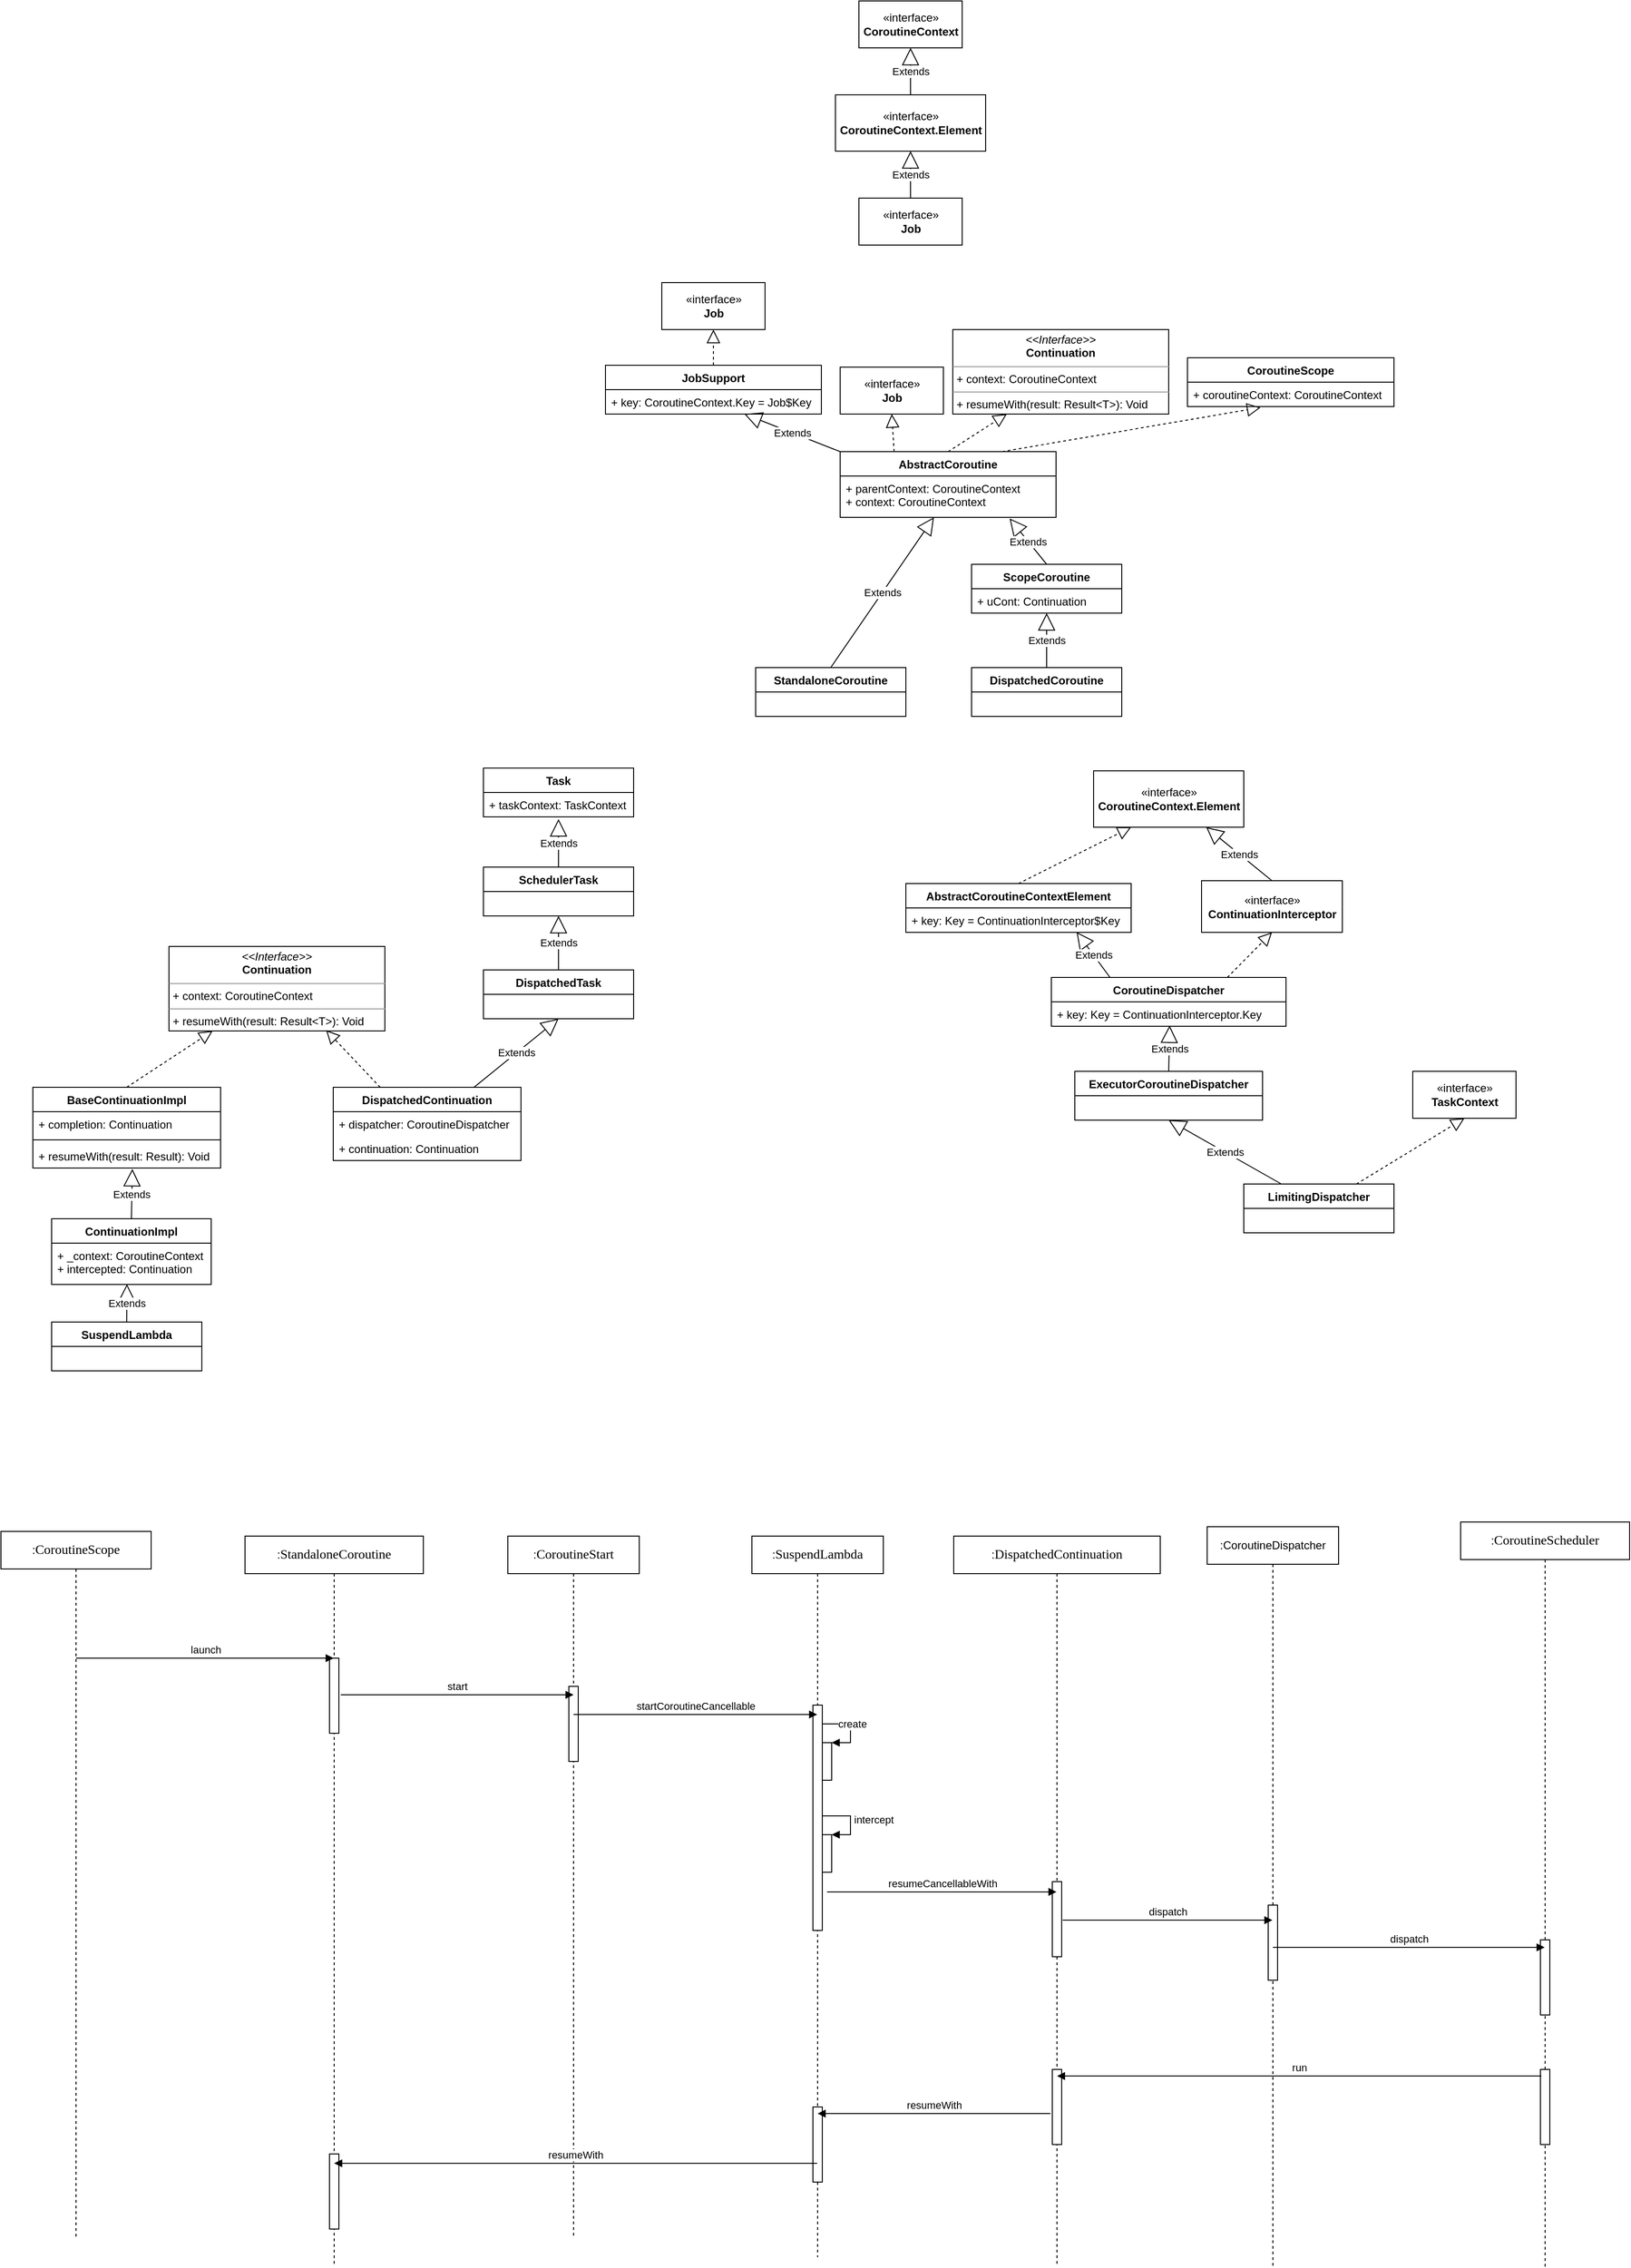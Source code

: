 <mxfile version="12.7.9" type="github">
  <diagram id="YVwwUFSBEWBznUN9K4sI" name="Page-1">
    <mxGraphModel dx="2864" dy="2218" grid="1" gridSize="10" guides="1" tooltips="1" connect="1" arrows="1" fold="1" page="1" pageScale="1" pageWidth="827" pageHeight="1169" math="0" shadow="0">
      <root>
        <mxCell id="0" />
        <mxCell id="1" parent="0" />
        <mxCell id="OOlHYQ89g5gza0GrWCt2-1" value="CoroutineScope" style="swimlane;fontStyle=1;align=center;verticalAlign=top;childLayout=stackLayout;horizontal=1;startSize=26;horizontalStack=0;resizeParent=1;resizeParentMax=0;resizeLast=0;collapsible=1;marginBottom=0;" parent="1" vertex="1">
          <mxGeometry x="770" y="90" width="220" height="52" as="geometry" />
        </mxCell>
        <mxCell id="OOlHYQ89g5gza0GrWCt2-2" value="+ coroutineContext: CoroutineContext" style="text;strokeColor=none;fillColor=none;align=left;verticalAlign=top;spacingLeft=4;spacingRight=4;overflow=hidden;rotatable=0;points=[[0,0.5],[1,0.5]];portConstraint=eastwest;" parent="OOlHYQ89g5gza0GrWCt2-1" vertex="1">
          <mxGeometry y="26" width="220" height="26" as="geometry" />
        </mxCell>
        <mxCell id="OOlHYQ89g5gza0GrWCt2-6" value="StandaloneCoroutine" style="swimlane;fontStyle=1;align=center;verticalAlign=top;childLayout=stackLayout;horizontal=1;startSize=26;horizontalStack=0;resizeParent=1;resizeParentMax=0;resizeLast=0;collapsible=1;marginBottom=0;" parent="1" vertex="1">
          <mxGeometry x="310" y="420" width="160" height="52" as="geometry" />
        </mxCell>
        <mxCell id="OOlHYQ89g5gza0GrWCt2-10" value="AbstractCoroutine" style="swimlane;fontStyle=1;align=center;verticalAlign=top;childLayout=stackLayout;horizontal=1;startSize=26;horizontalStack=0;resizeParent=1;resizeParentMax=0;resizeLast=0;collapsible=1;marginBottom=0;" parent="1" vertex="1">
          <mxGeometry x="400" y="190" width="230" height="70" as="geometry" />
        </mxCell>
        <mxCell id="OOlHYQ89g5gza0GrWCt2-11" value="+ parentContext: CoroutineContext&#xa;+ context: CoroutineContext" style="text;strokeColor=none;fillColor=none;align=left;verticalAlign=top;spacingLeft=4;spacingRight=4;overflow=hidden;rotatable=0;points=[[0,0.5],[1,0.5]];portConstraint=eastwest;" parent="OOlHYQ89g5gza0GrWCt2-10" vertex="1">
          <mxGeometry y="26" width="230" height="44" as="geometry" />
        </mxCell>
        <mxCell id="OOlHYQ89g5gza0GrWCt2-12" value="JobSupport" style="swimlane;fontStyle=1;align=center;verticalAlign=top;childLayout=stackLayout;horizontal=1;startSize=26;horizontalStack=0;resizeParent=1;resizeParentMax=0;resizeLast=0;collapsible=1;marginBottom=0;" parent="1" vertex="1">
          <mxGeometry x="150" y="98" width="230" height="52" as="geometry" />
        </mxCell>
        <mxCell id="OOlHYQ89g5gza0GrWCt2-13" value="+ key: CoroutineContext.Key = Job$Key" style="text;strokeColor=none;fillColor=none;align=left;verticalAlign=top;spacingLeft=4;spacingRight=4;overflow=hidden;rotatable=0;points=[[0,0.5],[1,0.5]];portConstraint=eastwest;" parent="OOlHYQ89g5gza0GrWCt2-12" vertex="1">
          <mxGeometry y="26" width="230" height="26" as="geometry" />
        </mxCell>
        <mxCell id="OOlHYQ89g5gza0GrWCt2-14" value="«interface»&lt;br&gt;&lt;b&gt;Job&lt;/b&gt;" style="html=1;" parent="1" vertex="1">
          <mxGeometry x="400" y="100" width="110" height="50" as="geometry" />
        </mxCell>
        <mxCell id="OOlHYQ89g5gza0GrWCt2-15" value="Extends" style="endArrow=block;endSize=16;endFill=0;html=1;exitX=0.5;exitY=0;exitDx=0;exitDy=0;" parent="1" source="OOlHYQ89g5gza0GrWCt2-6" target="OOlHYQ89g5gza0GrWCt2-11" edge="1">
          <mxGeometry width="160" relative="1" as="geometry">
            <mxPoint x="660" y="240" as="sourcePoint" />
            <mxPoint x="820" y="240" as="targetPoint" />
          </mxGeometry>
        </mxCell>
        <mxCell id="OOlHYQ89g5gza0GrWCt2-16" value="Extends" style="endArrow=block;endSize=16;endFill=0;html=1;exitX=0;exitY=0;exitDx=0;exitDy=0;" parent="1" source="OOlHYQ89g5gza0GrWCt2-10" target="OOlHYQ89g5gza0GrWCt2-13" edge="1">
          <mxGeometry width="160" relative="1" as="geometry">
            <mxPoint x="650" y="160" as="sourcePoint" />
            <mxPoint x="810" y="160" as="targetPoint" />
          </mxGeometry>
        </mxCell>
        <mxCell id="OOlHYQ89g5gza0GrWCt2-17" value="«interface»&lt;br&gt;&lt;b&gt;Job&lt;/b&gt;" style="html=1;" parent="1" vertex="1">
          <mxGeometry x="210" y="10" width="110" height="50" as="geometry" />
        </mxCell>
        <mxCell id="OOlHYQ89g5gza0GrWCt2-18" value="" style="endArrow=block;dashed=1;endFill=0;endSize=12;html=1;exitX=0.5;exitY=0;exitDx=0;exitDy=0;entryX=0.5;entryY=1;entryDx=0;entryDy=0;" parent="1" source="OOlHYQ89g5gza0GrWCt2-12" target="OOlHYQ89g5gza0GrWCt2-17" edge="1">
          <mxGeometry width="160" relative="1" as="geometry">
            <mxPoint x="650" y="30" as="sourcePoint" />
            <mxPoint x="810" y="30" as="targetPoint" />
          </mxGeometry>
        </mxCell>
        <mxCell id="OOlHYQ89g5gza0GrWCt2-20" value="" style="endArrow=block;dashed=1;endFill=0;endSize=12;html=1;exitX=0.25;exitY=0;exitDx=0;exitDy=0;entryX=0.5;entryY=1;entryDx=0;entryDy=0;" parent="1" source="OOlHYQ89g5gza0GrWCt2-10" target="OOlHYQ89g5gza0GrWCt2-14" edge="1">
          <mxGeometry width="160" relative="1" as="geometry">
            <mxPoint x="720" y="220" as="sourcePoint" />
            <mxPoint x="880" y="220" as="targetPoint" />
          </mxGeometry>
        </mxCell>
        <mxCell id="OOlHYQ89g5gza0GrWCt2-21" value="&lt;p style=&quot;margin: 0px ; margin-top: 4px ; text-align: center&quot;&gt;&lt;i&gt;&amp;lt;&amp;lt;Interface&amp;gt;&amp;gt;&lt;/i&gt;&lt;br&gt;&lt;b&gt;Continuation&lt;/b&gt;&lt;/p&gt;&lt;hr size=&quot;1&quot;&gt;&lt;p style=&quot;margin: 0px ; margin-left: 4px&quot;&gt;+ context: CoroutineContext&lt;br&gt;&lt;/p&gt;&lt;hr size=&quot;1&quot;&gt;&lt;p style=&quot;margin: 0px ; margin-left: 4px&quot;&gt;+ resumeWith(result: Result&amp;lt;T&amp;gt;): Void&lt;br&gt;&lt;/p&gt;" style="verticalAlign=top;align=left;overflow=fill;fontSize=12;fontFamily=Helvetica;html=1;" parent="1" vertex="1">
          <mxGeometry x="520" y="60" width="230" height="90" as="geometry" />
        </mxCell>
        <mxCell id="OOlHYQ89g5gza0GrWCt2-24" value="" style="endArrow=block;dashed=1;endFill=0;endSize=12;html=1;exitX=0.5;exitY=0;exitDx=0;exitDy=0;entryX=0.25;entryY=1;entryDx=0;entryDy=0;" parent="1" source="OOlHYQ89g5gza0GrWCt2-10" target="OOlHYQ89g5gza0GrWCt2-21" edge="1">
          <mxGeometry width="160" relative="1" as="geometry">
            <mxPoint x="650" y="180" as="sourcePoint" />
            <mxPoint x="810" y="180" as="targetPoint" />
          </mxGeometry>
        </mxCell>
        <mxCell id="OOlHYQ89g5gza0GrWCt2-25" value="" style="endArrow=block;dashed=1;endFill=0;endSize=12;html=1;exitX=0.75;exitY=0;exitDx=0;exitDy=0;entryX=0.354;entryY=1.041;entryDx=0;entryDy=0;entryPerimeter=0;" parent="1" source="OOlHYQ89g5gza0GrWCt2-10" target="OOlHYQ89g5gza0GrWCt2-2" edge="1">
          <mxGeometry width="160" relative="1" as="geometry">
            <mxPoint x="710" y="190" as="sourcePoint" />
            <mxPoint x="870" y="190" as="targetPoint" />
          </mxGeometry>
        </mxCell>
        <mxCell id="OOlHYQ89g5gza0GrWCt2-26" value="SuspendLambda" style="swimlane;fontStyle=1;align=center;verticalAlign=top;childLayout=stackLayout;horizontal=1;startSize=26;horizontalStack=0;resizeParent=1;resizeParentMax=0;resizeLast=0;collapsible=1;marginBottom=0;" parent="1" vertex="1">
          <mxGeometry x="-440" y="1117" width="160" height="52" as="geometry" />
        </mxCell>
        <mxCell id="OOlHYQ89g5gza0GrWCt2-33" value="ContinuationImpl" style="swimlane;fontStyle=1;align=center;verticalAlign=top;childLayout=stackLayout;horizontal=1;startSize=26;horizontalStack=0;resizeParent=1;resizeParentMax=0;resizeLast=0;collapsible=1;marginBottom=0;" parent="1" vertex="1">
          <mxGeometry x="-440" y="1007" width="170" height="70" as="geometry" />
        </mxCell>
        <mxCell id="OOlHYQ89g5gza0GrWCt2-34" value="+ _context: CoroutineContext&#xa;+ intercepted: Continuation" style="text;strokeColor=none;fillColor=none;align=left;verticalAlign=top;spacingLeft=4;spacingRight=4;overflow=hidden;rotatable=0;points=[[0,0.5],[1,0.5]];portConstraint=eastwest;" parent="OOlHYQ89g5gza0GrWCt2-33" vertex="1">
          <mxGeometry y="26" width="170" height="44" as="geometry" />
        </mxCell>
        <mxCell id="OOlHYQ89g5gza0GrWCt2-37" value="BaseContinuationImpl" style="swimlane;fontStyle=1;align=center;verticalAlign=top;childLayout=stackLayout;horizontal=1;startSize=26;horizontalStack=0;resizeParent=1;resizeParentMax=0;resizeLast=0;collapsible=1;marginBottom=0;" parent="1" vertex="1">
          <mxGeometry x="-460" y="867" width="200" height="86" as="geometry" />
        </mxCell>
        <mxCell id="OOlHYQ89g5gza0GrWCt2-38" value="+ completion: Continuation" style="text;strokeColor=none;fillColor=none;align=left;verticalAlign=top;spacingLeft=4;spacingRight=4;overflow=hidden;rotatable=0;points=[[0,0.5],[1,0.5]];portConstraint=eastwest;" parent="OOlHYQ89g5gza0GrWCt2-37" vertex="1">
          <mxGeometry y="26" width="200" height="26" as="geometry" />
        </mxCell>
        <mxCell id="OOlHYQ89g5gza0GrWCt2-39" value="" style="line;strokeWidth=1;fillColor=none;align=left;verticalAlign=middle;spacingTop=-1;spacingLeft=3;spacingRight=3;rotatable=0;labelPosition=right;points=[];portConstraint=eastwest;" parent="OOlHYQ89g5gza0GrWCt2-37" vertex="1">
          <mxGeometry y="52" width="200" height="8" as="geometry" />
        </mxCell>
        <mxCell id="OOlHYQ89g5gza0GrWCt2-40" value="+ resumeWith(result: Result): Void" style="text;strokeColor=none;fillColor=none;align=left;verticalAlign=top;spacingLeft=4;spacingRight=4;overflow=hidden;rotatable=0;points=[[0,0.5],[1,0.5]];portConstraint=eastwest;" parent="OOlHYQ89g5gza0GrWCt2-37" vertex="1">
          <mxGeometry y="60" width="200" height="26" as="geometry" />
        </mxCell>
        <mxCell id="OOlHYQ89g5gza0GrWCt2-41" value="&lt;p style=&quot;margin: 0px ; margin-top: 4px ; text-align: center&quot;&gt;&lt;i&gt;&amp;lt;&amp;lt;Interface&amp;gt;&amp;gt;&lt;/i&gt;&lt;br&gt;&lt;b&gt;Continuation&lt;/b&gt;&lt;/p&gt;&lt;hr size=&quot;1&quot;&gt;&lt;p style=&quot;margin: 0px ; margin-left: 4px&quot;&gt;+ context: CoroutineContext&lt;br&gt;&lt;/p&gt;&lt;hr size=&quot;1&quot;&gt;&lt;p style=&quot;margin: 0px ; margin-left: 4px&quot;&gt;+ resumeWith(result: Result&amp;lt;T&amp;gt;): Void&lt;br&gt;&lt;/p&gt;" style="verticalAlign=top;align=left;overflow=fill;fontSize=12;fontFamily=Helvetica;html=1;" parent="1" vertex="1">
          <mxGeometry x="-315" y="717" width="230" height="90" as="geometry" />
        </mxCell>
        <mxCell id="OOlHYQ89g5gza0GrWCt2-42" value="Extends" style="endArrow=block;endSize=16;endFill=0;html=1;exitX=0.5;exitY=0;exitDx=0;exitDy=0;entryX=0.472;entryY=0.993;entryDx=0;entryDy=0;entryPerimeter=0;" parent="1" source="OOlHYQ89g5gza0GrWCt2-26" target="OOlHYQ89g5gza0GrWCt2-34" edge="1">
          <mxGeometry width="160" relative="1" as="geometry">
            <mxPoint x="-260" y="1067" as="sourcePoint" />
            <mxPoint x="-100" y="1067" as="targetPoint" />
          </mxGeometry>
        </mxCell>
        <mxCell id="OOlHYQ89g5gza0GrWCt2-43" value="Extends" style="endArrow=block;endSize=16;endFill=0;html=1;exitX=0.5;exitY=0;exitDx=0;exitDy=0;" parent="1" source="OOlHYQ89g5gza0GrWCt2-33" edge="1">
          <mxGeometry width="160" relative="1" as="geometry">
            <mxPoint x="-250" y="977" as="sourcePoint" />
            <mxPoint x="-354" y="954" as="targetPoint" />
          </mxGeometry>
        </mxCell>
        <mxCell id="OOlHYQ89g5gza0GrWCt2-44" value="" style="endArrow=block;dashed=1;endFill=0;endSize=12;html=1;exitX=0.5;exitY=0;exitDx=0;exitDy=0;" parent="1" source="OOlHYQ89g5gza0GrWCt2-37" target="OOlHYQ89g5gza0GrWCt2-41" edge="1">
          <mxGeometry width="160" relative="1" as="geometry">
            <mxPoint x="-290" y="857" as="sourcePoint" />
            <mxPoint x="-130" y="857" as="targetPoint" />
          </mxGeometry>
        </mxCell>
        <mxCell id="OOlHYQ89g5gza0GrWCt2-45" value="«interface»&lt;br&gt;&lt;b&gt;Job&lt;/b&gt;" style="html=1;" parent="1" vertex="1">
          <mxGeometry x="420" y="-80" width="110" height="50" as="geometry" />
        </mxCell>
        <mxCell id="OOlHYQ89g5gza0GrWCt2-46" value="«interface»&lt;br&gt;&lt;b&gt;CoroutineContext.Element&lt;/b&gt;" style="html=1;" parent="1" vertex="1">
          <mxGeometry x="395" y="-190" width="160" height="60" as="geometry" />
        </mxCell>
        <mxCell id="OOlHYQ89g5gza0GrWCt2-47" value="«interface»&lt;br&gt;&lt;b&gt;CoroutineContext&lt;/b&gt;" style="html=1;" parent="1" vertex="1">
          <mxGeometry x="420" y="-290" width="110" height="50" as="geometry" />
        </mxCell>
        <mxCell id="OOlHYQ89g5gza0GrWCt2-48" value="Extends" style="endArrow=block;endSize=16;endFill=0;html=1;exitX=0.5;exitY=0;exitDx=0;exitDy=0;entryX=0.5;entryY=1;entryDx=0;entryDy=0;" parent="1" source="OOlHYQ89g5gza0GrWCt2-45" edge="1">
          <mxGeometry width="160" relative="1" as="geometry">
            <mxPoint x="590" y="-120" as="sourcePoint" />
            <mxPoint x="475.0" y="-130.0" as="targetPoint" />
          </mxGeometry>
        </mxCell>
        <mxCell id="OOlHYQ89g5gza0GrWCt2-49" value="Extends" style="endArrow=block;endSize=16;endFill=0;html=1;exitX=0.5;exitY=0;exitDx=0;exitDy=0;" parent="1" target="OOlHYQ89g5gza0GrWCt2-47" edge="1">
          <mxGeometry width="160" relative="1" as="geometry">
            <mxPoint x="475.0" y="-190.0" as="sourcePoint" />
            <mxPoint x="730" y="-200" as="targetPoint" />
          </mxGeometry>
        </mxCell>
        <mxCell id="OOlHYQ89g5gza0GrWCt2-50" value="ExecutorCoroutineDispatcher" style="swimlane;fontStyle=1;align=center;verticalAlign=top;childLayout=stackLayout;horizontal=1;startSize=26;horizontalStack=0;resizeParent=1;resizeParentMax=0;resizeLast=0;collapsible=1;marginBottom=0;" parent="1" vertex="1">
          <mxGeometry x="650" y="850" width="200" height="52" as="geometry" />
        </mxCell>
        <mxCell id="OOlHYQ89g5gza0GrWCt2-55" value="AbstractCoroutineContextElement" style="swimlane;fontStyle=1;align=center;verticalAlign=top;childLayout=stackLayout;horizontal=1;startSize=26;horizontalStack=0;resizeParent=1;resizeParentMax=0;resizeLast=0;collapsible=1;marginBottom=0;" parent="1" vertex="1">
          <mxGeometry x="470" y="650" width="240" height="52" as="geometry" />
        </mxCell>
        <mxCell id="OOlHYQ89g5gza0GrWCt2-56" value="+ key: Key = ContinuationInterceptor$Key" style="text;strokeColor=none;fillColor=none;align=left;verticalAlign=top;spacingLeft=4;spacingRight=4;overflow=hidden;rotatable=0;points=[[0,0.5],[1,0.5]];portConstraint=eastwest;" parent="OOlHYQ89g5gza0GrWCt2-55" vertex="1">
          <mxGeometry y="26" width="240" height="26" as="geometry" />
        </mxCell>
        <mxCell id="OOlHYQ89g5gza0GrWCt2-61" value="CoroutineDispatcher" style="swimlane;fontStyle=1;align=center;verticalAlign=top;childLayout=stackLayout;horizontal=1;startSize=26;horizontalStack=0;resizeParent=1;resizeParentMax=0;resizeLast=0;collapsible=1;marginBottom=0;" parent="1" vertex="1">
          <mxGeometry x="625" y="750" width="250" height="52" as="geometry" />
        </mxCell>
        <mxCell id="OOlHYQ89g5gza0GrWCt2-62" value="+ key: Key = ContinuationInterceptor.Key" style="text;strokeColor=none;fillColor=none;align=left;verticalAlign=top;spacingLeft=4;spacingRight=4;overflow=hidden;rotatable=0;points=[[0,0.5],[1,0.5]];portConstraint=eastwest;" parent="OOlHYQ89g5gza0GrWCt2-61" vertex="1">
          <mxGeometry y="26" width="250" height="26" as="geometry" />
        </mxCell>
        <mxCell id="OOlHYQ89g5gza0GrWCt2-65" value="«interface»&lt;br&gt;&lt;b&gt;ContinuationInterceptor&lt;/b&gt;" style="html=1;" parent="1" vertex="1">
          <mxGeometry x="785" y="647" width="150" height="55" as="geometry" />
        </mxCell>
        <mxCell id="OOlHYQ89g5gza0GrWCt2-66" value="«interface»&lt;br&gt;&lt;b&gt;CoroutineContext.Element&lt;/b&gt;" style="html=1;" parent="1" vertex="1">
          <mxGeometry x="670" y="530" width="160" height="60" as="geometry" />
        </mxCell>
        <mxCell id="OOlHYQ89g5gza0GrWCt2-67" value="Extends" style="endArrow=block;endSize=16;endFill=0;html=1;exitX=0.5;exitY=0;exitDx=0;exitDy=0;entryX=0.504;entryY=0.971;entryDx=0;entryDy=0;entryPerimeter=0;" parent="1" source="OOlHYQ89g5gza0GrWCt2-50" target="OOlHYQ89g5gza0GrWCt2-62" edge="1">
          <mxGeometry width="160" relative="1" as="geometry">
            <mxPoint x="930" y="820" as="sourcePoint" />
            <mxPoint x="1090" y="820" as="targetPoint" />
          </mxGeometry>
        </mxCell>
        <mxCell id="OOlHYQ89g5gza0GrWCt2-68" value="Extends" style="endArrow=block;endSize=16;endFill=0;html=1;exitX=0.25;exitY=0;exitDx=0;exitDy=0;entryX=0.758;entryY=0.988;entryDx=0;entryDy=0;entryPerimeter=0;" parent="1" source="OOlHYQ89g5gza0GrWCt2-61" target="OOlHYQ89g5gza0GrWCt2-56" edge="1">
          <mxGeometry width="160" relative="1" as="geometry">
            <mxPoint x="930" y="730" as="sourcePoint" />
            <mxPoint x="1090" y="730" as="targetPoint" />
          </mxGeometry>
        </mxCell>
        <mxCell id="OOlHYQ89g5gza0GrWCt2-72" value="" style="endArrow=block;dashed=1;endFill=0;endSize=12;html=1;exitX=0.75;exitY=0;exitDx=0;exitDy=0;entryX=0.5;entryY=1;entryDx=0;entryDy=0;" parent="1" source="OOlHYQ89g5gza0GrWCt2-61" target="OOlHYQ89g5gza0GrWCt2-65" edge="1">
          <mxGeometry width="160" relative="1" as="geometry">
            <mxPoint x="920" y="720" as="sourcePoint" />
            <mxPoint x="1080" y="720" as="targetPoint" />
          </mxGeometry>
        </mxCell>
        <mxCell id="OOlHYQ89g5gza0GrWCt2-73" value="" style="endArrow=block;dashed=1;endFill=0;endSize=12;html=1;exitX=0.5;exitY=0;exitDx=0;exitDy=0;entryX=0.25;entryY=1;entryDx=0;entryDy=0;" parent="1" source="OOlHYQ89g5gza0GrWCt2-55" target="OOlHYQ89g5gza0GrWCt2-66" edge="1">
          <mxGeometry width="160" relative="1" as="geometry">
            <mxPoint x="720" y="620" as="sourcePoint" />
            <mxPoint x="880" y="620" as="targetPoint" />
          </mxGeometry>
        </mxCell>
        <mxCell id="OOlHYQ89g5gza0GrWCt2-74" value="Extends" style="endArrow=block;endSize=16;endFill=0;html=1;exitX=0.5;exitY=0;exitDx=0;exitDy=0;entryX=0.75;entryY=1;entryDx=0;entryDy=0;" parent="1" source="OOlHYQ89g5gza0GrWCt2-65" target="OOlHYQ89g5gza0GrWCt2-66" edge="1">
          <mxGeometry width="160" relative="1" as="geometry">
            <mxPoint x="910" y="590" as="sourcePoint" />
            <mxPoint x="1070" y="590" as="targetPoint" />
          </mxGeometry>
        </mxCell>
        <mxCell id="OOlHYQ89g5gza0GrWCt2-75" value="LimitingDispatcher" style="swimlane;fontStyle=1;align=center;verticalAlign=top;childLayout=stackLayout;horizontal=1;startSize=26;horizontalStack=0;resizeParent=1;resizeParentMax=0;resizeLast=0;collapsible=1;marginBottom=0;" parent="1" vertex="1">
          <mxGeometry x="830" y="970" width="160" height="52" as="geometry" />
        </mxCell>
        <mxCell id="OOlHYQ89g5gza0GrWCt2-79" value="«interface»&lt;br&gt;&lt;b&gt;TaskContext&lt;/b&gt;" style="html=1;" parent="1" vertex="1">
          <mxGeometry x="1010" y="850" width="110" height="50" as="geometry" />
        </mxCell>
        <mxCell id="OOlHYQ89g5gza0GrWCt2-80" value="Extends" style="endArrow=block;endSize=16;endFill=0;html=1;exitX=0.25;exitY=0;exitDx=0;exitDy=0;entryX=0.5;entryY=1;entryDx=0;entryDy=0;" parent="1" source="OOlHYQ89g5gza0GrWCt2-75" target="OOlHYQ89g5gza0GrWCt2-50" edge="1">
          <mxGeometry width="160" relative="1" as="geometry">
            <mxPoint x="900" y="940" as="sourcePoint" />
            <mxPoint x="1060" y="940" as="targetPoint" />
          </mxGeometry>
        </mxCell>
        <mxCell id="OOlHYQ89g5gza0GrWCt2-81" value="" style="endArrow=block;dashed=1;endFill=0;endSize=12;html=1;exitX=0.75;exitY=0;exitDx=0;exitDy=0;entryX=0.5;entryY=1;entryDx=0;entryDy=0;" parent="1" source="OOlHYQ89g5gza0GrWCt2-75" target="OOlHYQ89g5gza0GrWCt2-79" edge="1">
          <mxGeometry width="160" relative="1" as="geometry">
            <mxPoint x="990" y="950" as="sourcePoint" />
            <mxPoint x="1150" y="950" as="targetPoint" />
          </mxGeometry>
        </mxCell>
        <mxCell id="OOlHYQ89g5gza0GrWCt2-82" value="DispatchedCoroutine" style="swimlane;fontStyle=1;align=center;verticalAlign=top;childLayout=stackLayout;horizontal=1;startSize=26;horizontalStack=0;resizeParent=1;resizeParentMax=0;resizeLast=0;collapsible=1;marginBottom=0;" parent="1" vertex="1">
          <mxGeometry x="540" y="420" width="160" height="52" as="geometry" />
        </mxCell>
        <mxCell id="OOlHYQ89g5gza0GrWCt2-86" value="ScopeCoroutine" style="swimlane;fontStyle=1;align=center;verticalAlign=top;childLayout=stackLayout;horizontal=1;startSize=26;horizontalStack=0;resizeParent=1;resizeParentMax=0;resizeLast=0;collapsible=1;marginBottom=0;" parent="1" vertex="1">
          <mxGeometry x="540" y="310" width="160" height="52" as="geometry" />
        </mxCell>
        <mxCell id="OOlHYQ89g5gza0GrWCt2-87" value="+ uCont: Continuation" style="text;strokeColor=none;fillColor=none;align=left;verticalAlign=top;spacingLeft=4;spacingRight=4;overflow=hidden;rotatable=0;points=[[0,0.5],[1,0.5]];portConstraint=eastwest;" parent="OOlHYQ89g5gza0GrWCt2-86" vertex="1">
          <mxGeometry y="26" width="160" height="26" as="geometry" />
        </mxCell>
        <mxCell id="OOlHYQ89g5gza0GrWCt2-94" value="Extends" style="endArrow=block;endSize=16;endFill=0;html=1;exitX=0.5;exitY=0;exitDx=0;exitDy=0;" parent="1" source="OOlHYQ89g5gza0GrWCt2-82" target="OOlHYQ89g5gza0GrWCt2-87" edge="1">
          <mxGeometry width="160" relative="1" as="geometry">
            <mxPoint x="1050" y="350" as="sourcePoint" />
            <mxPoint x="1210" y="350" as="targetPoint" />
          </mxGeometry>
        </mxCell>
        <mxCell id="OOlHYQ89g5gza0GrWCt2-95" value="Extends" style="endArrow=block;endSize=16;endFill=0;html=1;exitX=0.5;exitY=0;exitDx=0;exitDy=0;entryX=0.785;entryY=1.028;entryDx=0;entryDy=0;entryPerimeter=0;" parent="1" source="OOlHYQ89g5gza0GrWCt2-86" target="OOlHYQ89g5gza0GrWCt2-11" edge="1">
          <mxGeometry width="160" relative="1" as="geometry">
            <mxPoint x="870" y="250" as="sourcePoint" />
            <mxPoint x="590" y="270" as="targetPoint" />
          </mxGeometry>
        </mxCell>
        <mxCell id="OOlHYQ89g5gza0GrWCt2-96" value="DispatchedContinuation" style="swimlane;fontStyle=1;align=center;verticalAlign=top;childLayout=stackLayout;horizontal=1;startSize=26;horizontalStack=0;resizeParent=1;resizeParentMax=0;resizeLast=0;collapsible=1;marginBottom=0;" parent="1" vertex="1">
          <mxGeometry x="-140" y="867" width="200" height="78" as="geometry" />
        </mxCell>
        <mxCell id="OOlHYQ89g5gza0GrWCt2-97" value="+ dispatcher: CoroutineDispatcher" style="text;strokeColor=none;fillColor=none;align=left;verticalAlign=top;spacingLeft=4;spacingRight=4;overflow=hidden;rotatable=0;points=[[0,0.5],[1,0.5]];portConstraint=eastwest;" parent="OOlHYQ89g5gza0GrWCt2-96" vertex="1">
          <mxGeometry y="26" width="200" height="26" as="geometry" />
        </mxCell>
        <mxCell id="OOlHYQ89g5gza0GrWCt2-99" value="+ continuation: Continuation" style="text;strokeColor=none;fillColor=none;align=left;verticalAlign=top;spacingLeft=4;spacingRight=4;overflow=hidden;rotatable=0;points=[[0,0.5],[1,0.5]];portConstraint=eastwest;" parent="OOlHYQ89g5gza0GrWCt2-96" vertex="1">
          <mxGeometry y="52" width="200" height="26" as="geometry" />
        </mxCell>
        <mxCell id="OOlHYQ89g5gza0GrWCt2-100" value="" style="endArrow=block;dashed=1;endFill=0;endSize=12;html=1;exitX=0.25;exitY=0;exitDx=0;exitDy=0;entryX=0.728;entryY=0.991;entryDx=0;entryDy=0;entryPerimeter=0;" parent="1" source="OOlHYQ89g5gza0GrWCt2-96" target="OOlHYQ89g5gza0GrWCt2-41" edge="1">
          <mxGeometry width="160" relative="1" as="geometry">
            <mxPoint x="-45" y="871" as="sourcePoint" />
            <mxPoint x="155" y="817" as="targetPoint" />
          </mxGeometry>
        </mxCell>
        <mxCell id="OOlHYQ89g5gza0GrWCt2-101" value="DispatchedTask" style="swimlane;fontStyle=1;align=center;verticalAlign=top;childLayout=stackLayout;horizontal=1;startSize=26;horizontalStack=0;resizeParent=1;resizeParentMax=0;resizeLast=0;collapsible=1;marginBottom=0;" parent="1" vertex="1">
          <mxGeometry x="20" y="742" width="160" height="52" as="geometry" />
        </mxCell>
        <mxCell id="OOlHYQ89g5gza0GrWCt2-105" value="SchedulerTask" style="swimlane;fontStyle=1;align=center;verticalAlign=top;childLayout=stackLayout;horizontal=1;startSize=26;horizontalStack=0;resizeParent=1;resizeParentMax=0;resizeLast=0;collapsible=1;marginBottom=0;" parent="1" vertex="1">
          <mxGeometry x="20" y="632.5" width="160" height="52" as="geometry" />
        </mxCell>
        <mxCell id="OOlHYQ89g5gza0GrWCt2-106" value="Task" style="swimlane;fontStyle=1;align=center;verticalAlign=top;childLayout=stackLayout;horizontal=1;startSize=26;horizontalStack=0;resizeParent=1;resizeParentMax=0;resizeLast=0;collapsible=1;marginBottom=0;" parent="1" vertex="1">
          <mxGeometry x="20" y="527" width="160" height="52" as="geometry" />
        </mxCell>
        <mxCell id="OOlHYQ89g5gza0GrWCt2-107" value="+ taskContext: TaskContext" style="text;strokeColor=none;fillColor=none;align=left;verticalAlign=top;spacingLeft=4;spacingRight=4;overflow=hidden;rotatable=0;points=[[0,0.5],[1,0.5]];portConstraint=eastwest;" parent="OOlHYQ89g5gza0GrWCt2-106" vertex="1">
          <mxGeometry y="26" width="160" height="26" as="geometry" />
        </mxCell>
        <mxCell id="OOlHYQ89g5gza0GrWCt2-110" value="Extends" style="endArrow=block;endSize=16;endFill=0;html=1;exitX=0.5;exitY=0;exitDx=0;exitDy=0;entryX=0.5;entryY=1;entryDx=0;entryDy=0;" parent="1" source="OOlHYQ89g5gza0GrWCt2-101" target="OOlHYQ89g5gza0GrWCt2-105" edge="1">
          <mxGeometry width="160" relative="1" as="geometry">
            <mxPoint x="220" y="699" as="sourcePoint" />
            <mxPoint x="100" y="699" as="targetPoint" />
          </mxGeometry>
        </mxCell>
        <mxCell id="OOlHYQ89g5gza0GrWCt2-111" value="Extends" style="endArrow=block;endSize=16;endFill=0;html=1;exitX=0.5;exitY=0;exitDx=0;exitDy=0;entryX=0.5;entryY=1.09;entryDx=0;entryDy=0;entryPerimeter=0;" parent="1" source="OOlHYQ89g5gza0GrWCt2-105" target="OOlHYQ89g5gza0GrWCt2-107" edge="1">
          <mxGeometry width="160" relative="1" as="geometry">
            <mxPoint x="180" y="599" as="sourcePoint" />
            <mxPoint x="340" y="599" as="targetPoint" />
          </mxGeometry>
        </mxCell>
        <mxCell id="OOlHYQ89g5gza0GrWCt2-112" value="Extends" style="endArrow=block;endSize=16;endFill=0;html=1;exitX=0.75;exitY=0;exitDx=0;exitDy=0;entryX=0.5;entryY=1;entryDx=0;entryDy=0;" parent="1" source="OOlHYQ89g5gza0GrWCt2-96" target="OOlHYQ89g5gza0GrWCt2-101" edge="1">
          <mxGeometry width="160" relative="1" as="geometry">
            <mxPoint x="120" y="827" as="sourcePoint" />
            <mxPoint x="280" y="827" as="targetPoint" />
          </mxGeometry>
        </mxCell>
        <mxCell id="Zz5MOmzf-5br8sb1G5Kz-1" value=":&lt;span style=&quot;background-color: rgb(255 , 255 , 255) ; font-family: &amp;#34;menlo&amp;#34; ; font-size: 10.5pt&quot;&gt;CoroutineScope&lt;/span&gt;" style="shape=umlLifeline;perimeter=lifelinePerimeter;whiteSpace=wrap;html=1;container=1;collapsible=0;recursiveResize=0;outlineConnect=0;" vertex="1" parent="1">
          <mxGeometry x="-494" y="1340" width="160" height="753" as="geometry" />
        </mxCell>
        <mxCell id="Zz5MOmzf-5br8sb1G5Kz-2" value=":&lt;span style=&quot;background-color: rgb(255 , 255 , 255) ; font-family: &amp;#34;menlo&amp;#34; ; font-size: 10.5pt&quot;&gt;StandaloneCoroutine&lt;/span&gt;" style="shape=umlLifeline;perimeter=lifelinePerimeter;whiteSpace=wrap;html=1;container=1;collapsible=0;recursiveResize=0;outlineConnect=0;" vertex="1" parent="1">
          <mxGeometry x="-234" y="1345" width="190" height="778" as="geometry" />
        </mxCell>
        <mxCell id="Zz5MOmzf-5br8sb1G5Kz-4" value="" style="html=1;points=[];perimeter=orthogonalPerimeter;" vertex="1" parent="Zz5MOmzf-5br8sb1G5Kz-2">
          <mxGeometry x="90" y="130" width="10" height="80" as="geometry" />
        </mxCell>
        <mxCell id="Zz5MOmzf-5br8sb1G5Kz-34" value="" style="html=1;points=[];perimeter=orthogonalPerimeter;" vertex="1" parent="Zz5MOmzf-5br8sb1G5Kz-2">
          <mxGeometry x="90" y="658" width="10" height="80" as="geometry" />
        </mxCell>
        <mxCell id="Zz5MOmzf-5br8sb1G5Kz-3" value="launch" style="html=1;verticalAlign=bottom;endArrow=block;" edge="1" parent="1" source="Zz5MOmzf-5br8sb1G5Kz-1" target="Zz5MOmzf-5br8sb1G5Kz-2">
          <mxGeometry width="80" relative="1" as="geometry">
            <mxPoint x="-454" y="1515" as="sourcePoint" />
            <mxPoint x="-374" y="1515" as="targetPoint" />
            <Array as="points">
              <mxPoint x="-304" y="1475" />
            </Array>
          </mxGeometry>
        </mxCell>
        <mxCell id="Zz5MOmzf-5br8sb1G5Kz-5" value=":&lt;span style=&quot;background-color: rgb(255 , 255 , 255) ; font-family: &amp;#34;menlo&amp;#34; ; font-size: 10.5pt&quot;&gt;CoroutineStart&lt;/span&gt;" style="shape=umlLifeline;perimeter=lifelinePerimeter;whiteSpace=wrap;html=1;container=1;collapsible=0;recursiveResize=0;outlineConnect=0;" vertex="1" parent="1">
          <mxGeometry x="46" y="1345" width="140" height="748" as="geometry" />
        </mxCell>
        <mxCell id="Zz5MOmzf-5br8sb1G5Kz-7" value="" style="html=1;points=[];perimeter=orthogonalPerimeter;" vertex="1" parent="Zz5MOmzf-5br8sb1G5Kz-5">
          <mxGeometry x="65" y="160" width="10" height="80" as="geometry" />
        </mxCell>
        <mxCell id="Zz5MOmzf-5br8sb1G5Kz-6" value="start" style="html=1;verticalAlign=bottom;endArrow=block;exitX=1.2;exitY=0.488;exitDx=0;exitDy=0;exitPerimeter=0;entryX=0.5;entryY=0.113;entryDx=0;entryDy=0;entryPerimeter=0;" edge="1" parent="1" source="Zz5MOmzf-5br8sb1G5Kz-4" target="Zz5MOmzf-5br8sb1G5Kz-7">
          <mxGeometry width="80" relative="1" as="geometry">
            <mxPoint x="-124" y="1515" as="sourcePoint" />
            <mxPoint x="206" y="1514" as="targetPoint" />
          </mxGeometry>
        </mxCell>
        <mxCell id="Zz5MOmzf-5br8sb1G5Kz-8" value=":&lt;span style=&quot;background-color: rgb(255 , 255 , 255) ; font-family: &amp;#34;menlo&amp;#34; ; font-size: 10.5pt&quot;&gt;SuspendLambda&lt;/span&gt;" style="shape=umlLifeline;perimeter=lifelinePerimeter;whiteSpace=wrap;html=1;container=1;collapsible=0;recursiveResize=0;outlineConnect=0;" vertex="1" parent="1">
          <mxGeometry x="306" y="1345" width="140" height="768" as="geometry" />
        </mxCell>
        <mxCell id="Zz5MOmzf-5br8sb1G5Kz-10" value="" style="html=1;points=[];perimeter=orthogonalPerimeter;" vertex="1" parent="Zz5MOmzf-5br8sb1G5Kz-8">
          <mxGeometry x="65" y="180" width="10" height="240" as="geometry" />
        </mxCell>
        <mxCell id="Zz5MOmzf-5br8sb1G5Kz-11" value="" style="html=1;points=[];perimeter=orthogonalPerimeter;" vertex="1" parent="Zz5MOmzf-5br8sb1G5Kz-8">
          <mxGeometry x="75" y="220" width="10" height="40" as="geometry" />
        </mxCell>
        <mxCell id="Zz5MOmzf-5br8sb1G5Kz-12" value="create" style="edgeStyle=orthogonalEdgeStyle;html=1;align=left;spacingLeft=2;endArrow=block;rounded=0;entryX=1;entryY=0;exitX=1;exitY=0.263;exitDx=0;exitDy=0;exitPerimeter=0;" edge="1" target="Zz5MOmzf-5br8sb1G5Kz-11" parent="Zz5MOmzf-5br8sb1G5Kz-8" source="Zz5MOmzf-5br8sb1G5Kz-10">
          <mxGeometry relative="1" as="geometry">
            <mxPoint x="80" y="200" as="sourcePoint" />
            <Array as="points">
              <mxPoint x="75" y="200" />
              <mxPoint x="105" y="200" />
              <mxPoint x="105" y="220" />
            </Array>
          </mxGeometry>
        </mxCell>
        <mxCell id="Zz5MOmzf-5br8sb1G5Kz-17" value="" style="html=1;points=[];perimeter=orthogonalPerimeter;" vertex="1" parent="Zz5MOmzf-5br8sb1G5Kz-8">
          <mxGeometry x="75" y="318" width="10" height="40" as="geometry" />
        </mxCell>
        <mxCell id="Zz5MOmzf-5br8sb1G5Kz-18" value="intercept" style="edgeStyle=orthogonalEdgeStyle;html=1;align=left;spacingLeft=2;endArrow=block;rounded=0;entryX=1;entryY=0;exitX=1;exitY=0.5;exitDx=0;exitDy=0;exitPerimeter=0;" edge="1" target="Zz5MOmzf-5br8sb1G5Kz-17" parent="Zz5MOmzf-5br8sb1G5Kz-8" source="Zz5MOmzf-5br8sb1G5Kz-10">
          <mxGeometry relative="1" as="geometry">
            <mxPoint x="80" y="298" as="sourcePoint" />
            <Array as="points">
              <mxPoint x="75" y="298" />
              <mxPoint x="105" y="298" />
              <mxPoint x="105" y="318" />
            </Array>
          </mxGeometry>
        </mxCell>
        <mxCell id="Zz5MOmzf-5br8sb1G5Kz-31" value="" style="html=1;points=[];perimeter=orthogonalPerimeter;" vertex="1" parent="Zz5MOmzf-5br8sb1G5Kz-8">
          <mxGeometry x="65" y="608" width="10" height="80" as="geometry" />
        </mxCell>
        <mxCell id="Zz5MOmzf-5br8sb1G5Kz-9" value="startCoroutineCancellable" style="html=1;verticalAlign=bottom;endArrow=block;" edge="1" parent="1" source="Zz5MOmzf-5br8sb1G5Kz-5" target="Zz5MOmzf-5br8sb1G5Kz-8">
          <mxGeometry width="80" relative="1" as="geometry">
            <mxPoint x="146" y="1545" as="sourcePoint" />
            <mxPoint x="326" y="1545" as="targetPoint" />
            <Array as="points">
              <mxPoint x="316" y="1535" />
            </Array>
          </mxGeometry>
        </mxCell>
        <mxCell id="Zz5MOmzf-5br8sb1G5Kz-19" value=":&lt;span style=&quot;background-color: rgb(255 , 255 , 255) ; font-family: &amp;#34;menlo&amp;#34; ; font-size: 10.5pt&quot;&gt;DispatchedContinuation&lt;/span&gt;" style="shape=umlLifeline;perimeter=lifelinePerimeter;whiteSpace=wrap;html=1;container=1;collapsible=0;recursiveResize=0;outlineConnect=0;" vertex="1" parent="1">
          <mxGeometry x="521" y="1345" width="220" height="778" as="geometry" />
        </mxCell>
        <mxCell id="Zz5MOmzf-5br8sb1G5Kz-21" value="" style="html=1;points=[];perimeter=orthogonalPerimeter;" vertex="1" parent="Zz5MOmzf-5br8sb1G5Kz-19">
          <mxGeometry x="105" y="368" width="10" height="80" as="geometry" />
        </mxCell>
        <mxCell id="Zz5MOmzf-5br8sb1G5Kz-29" value="" style="html=1;points=[];perimeter=orthogonalPerimeter;" vertex="1" parent="Zz5MOmzf-5br8sb1G5Kz-19">
          <mxGeometry x="105" y="568" width="10" height="80" as="geometry" />
        </mxCell>
        <mxCell id="Zz5MOmzf-5br8sb1G5Kz-20" value="resumeCancellableWith" style="html=1;verticalAlign=bottom;endArrow=block;exitX=1.5;exitY=0.829;exitDx=0;exitDy=0;exitPerimeter=0;" edge="1" parent="1" source="Zz5MOmzf-5br8sb1G5Kz-10" target="Zz5MOmzf-5br8sb1G5Kz-19">
          <mxGeometry width="80" relative="1" as="geometry">
            <mxPoint x="421" y="1723" as="sourcePoint" />
            <mxPoint x="571" y="1723" as="targetPoint" />
          </mxGeometry>
        </mxCell>
        <mxCell id="Zz5MOmzf-5br8sb1G5Kz-22" value=":CoroutineDispatcher" style="shape=umlLifeline;perimeter=lifelinePerimeter;whiteSpace=wrap;html=1;container=1;collapsible=0;recursiveResize=0;outlineConnect=0;" vertex="1" parent="1">
          <mxGeometry x="791" y="1335" width="140" height="788" as="geometry" />
        </mxCell>
        <mxCell id="Zz5MOmzf-5br8sb1G5Kz-24" value="" style="html=1;points=[];perimeter=orthogonalPerimeter;" vertex="1" parent="Zz5MOmzf-5br8sb1G5Kz-22">
          <mxGeometry x="65" y="403" width="10" height="80" as="geometry" />
        </mxCell>
        <mxCell id="Zz5MOmzf-5br8sb1G5Kz-23" value="dispatch" style="html=1;verticalAlign=bottom;endArrow=block;exitX=1.1;exitY=0.513;exitDx=0;exitDy=0;exitPerimeter=0;" edge="1" parent="1" source="Zz5MOmzf-5br8sb1G5Kz-21" target="Zz5MOmzf-5br8sb1G5Kz-22">
          <mxGeometry width="80" relative="1" as="geometry">
            <mxPoint x="701" y="1752.5" as="sourcePoint" />
            <mxPoint x="851" y="1753" as="targetPoint" />
          </mxGeometry>
        </mxCell>
        <mxCell id="Zz5MOmzf-5br8sb1G5Kz-25" value=":&lt;span style=&quot;background-color: rgb(255 , 255 , 255) ; font-family: &amp;#34;menlo&amp;#34; ; font-size: 10.5pt&quot;&gt;CoroutineScheduler&lt;/span&gt;" style="shape=umlLifeline;perimeter=lifelinePerimeter;whiteSpace=wrap;html=1;container=1;collapsible=0;recursiveResize=0;outlineConnect=0;" vertex="1" parent="1">
          <mxGeometry x="1061" y="1330" width="180" height="793" as="geometry" />
        </mxCell>
        <mxCell id="Zz5MOmzf-5br8sb1G5Kz-27" value="" style="html=1;points=[];perimeter=orthogonalPerimeter;" vertex="1" parent="Zz5MOmzf-5br8sb1G5Kz-25">
          <mxGeometry x="85" y="445" width="10" height="80" as="geometry" />
        </mxCell>
        <mxCell id="Zz5MOmzf-5br8sb1G5Kz-28" value="" style="html=1;points=[];perimeter=orthogonalPerimeter;" vertex="1" parent="Zz5MOmzf-5br8sb1G5Kz-25">
          <mxGeometry x="85" y="583" width="10" height="80" as="geometry" />
        </mxCell>
        <mxCell id="Zz5MOmzf-5br8sb1G5Kz-26" value="dispatch" style="html=1;verticalAlign=bottom;endArrow=block;" edge="1" parent="1" source="Zz5MOmzf-5br8sb1G5Kz-22" target="Zz5MOmzf-5br8sb1G5Kz-25">
          <mxGeometry width="80" relative="1" as="geometry">
            <mxPoint x="901" y="1783" as="sourcePoint" />
            <mxPoint x="981" y="1783" as="targetPoint" />
            <Array as="points">
              <mxPoint x="1031" y="1783" />
            </Array>
          </mxGeometry>
        </mxCell>
        <mxCell id="Zz5MOmzf-5br8sb1G5Kz-30" value="run" style="html=1;verticalAlign=bottom;endArrow=block;exitX=0.1;exitY=0.088;exitDx=0;exitDy=0;exitPerimeter=0;" edge="1" parent="1" source="Zz5MOmzf-5br8sb1G5Kz-28" target="Zz5MOmzf-5br8sb1G5Kz-19">
          <mxGeometry width="80" relative="1" as="geometry">
            <mxPoint x="921" y="1983" as="sourcePoint" />
            <mxPoint x="1001" y="1983" as="targetPoint" />
          </mxGeometry>
        </mxCell>
        <mxCell id="Zz5MOmzf-5br8sb1G5Kz-32" value="resumeWith" style="html=1;verticalAlign=bottom;endArrow=block;exitX=-0.2;exitY=0.588;exitDx=0;exitDy=0;exitPerimeter=0;" edge="1" parent="1" source="Zz5MOmzf-5br8sb1G5Kz-29" target="Zz5MOmzf-5br8sb1G5Kz-8">
          <mxGeometry width="80" relative="1" as="geometry">
            <mxPoint x="481" y="1933" as="sourcePoint" />
            <mxPoint x="501" y="1943" as="targetPoint" />
            <Array as="points" />
          </mxGeometry>
        </mxCell>
        <mxCell id="Zz5MOmzf-5br8sb1G5Kz-33" value="resumeWith" style="html=1;verticalAlign=bottom;endArrow=block;exitX=0.45;exitY=0.75;exitDx=0;exitDy=0;exitPerimeter=0;" edge="1" parent="1" source="Zz5MOmzf-5br8sb1G5Kz-31" target="Zz5MOmzf-5br8sb1G5Kz-2">
          <mxGeometry width="80" relative="1" as="geometry">
            <mxPoint x="171" y="2043" as="sourcePoint" />
            <mxPoint x="-29" y="2013" as="targetPoint" />
          </mxGeometry>
        </mxCell>
      </root>
    </mxGraphModel>
  </diagram>
</mxfile>
